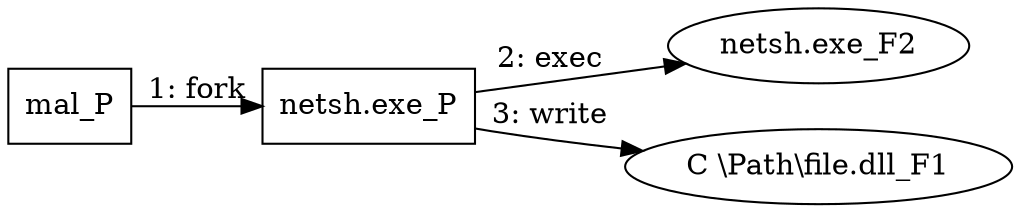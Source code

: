 digraph "T1546.007" {
rankdir="LR"
size="9"
fixedsize="false"
splines="true"
nodesep=0.3
ranksep=0
fontsize=10
overlap="scalexy"
engine= "neato"
	"mal_P" [node_type=Process shape=box]
	"netsh.exe_P" [node_type=Process shape=box]
	"netsh.exe_F2" [node_type=File shape=ellipse]
	"C \\Path\\file.dll_F1" [node_type=File shape=ellipse]
	"mal_P" -> "netsh.exe_P" [label="1: fork"]
	"netsh.exe_P" -> "netsh.exe_F2" [label="2: exec"]
	"netsh.exe_P" -> "C \\Path\\file.dll_F1" [label="3: write"]
}
